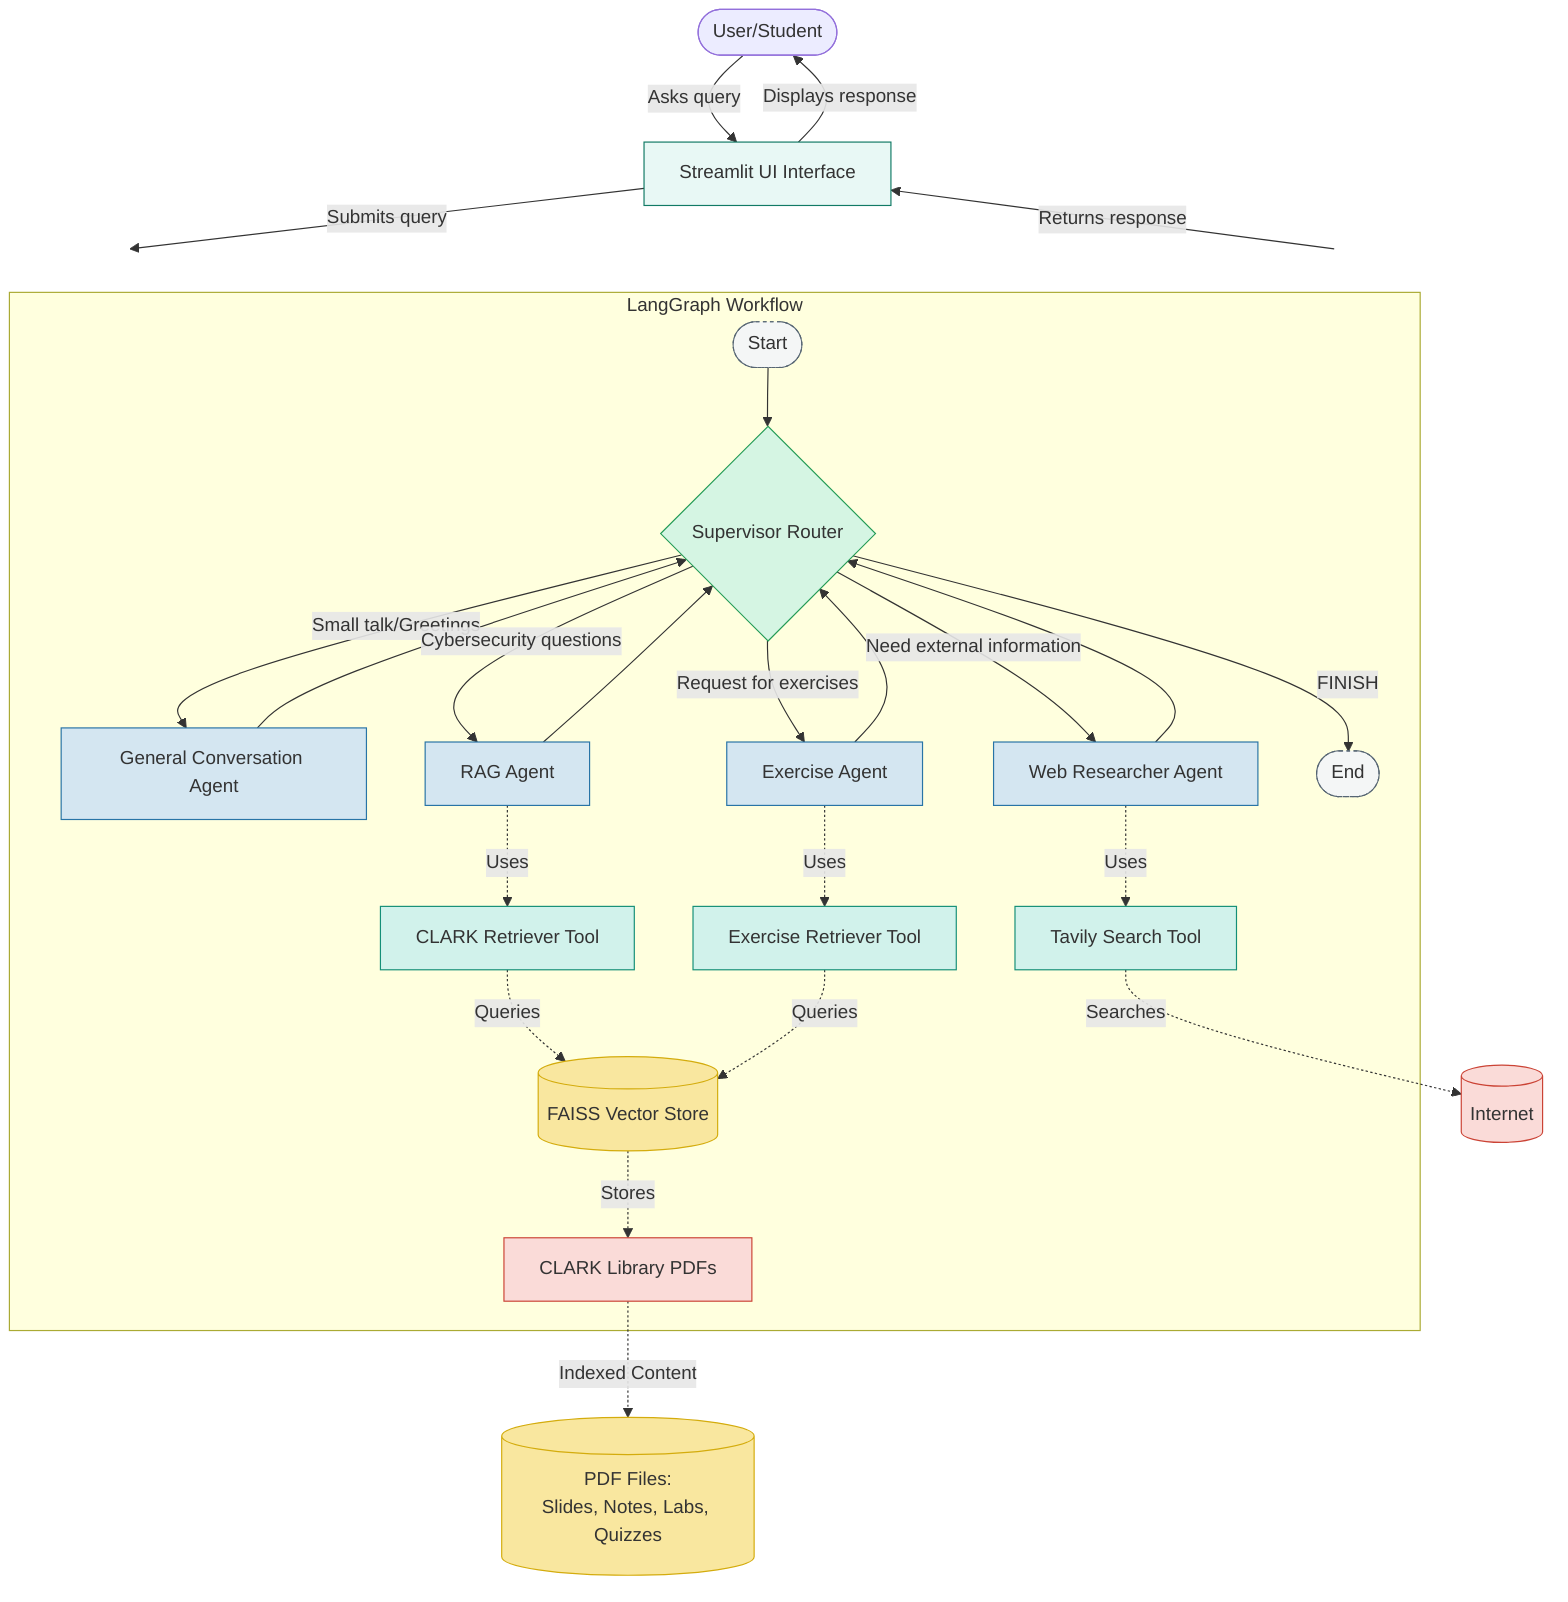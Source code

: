 flowchart TB
    %% Main components with better positioning
    User([User/Student]) --> |"Asks query"| UI[Streamlit UI Interface]
    UI --> |"Submits query"| Graph
    
    %% Graph components
    subgraph Graph["LangGraph Workflow"]
        direction TB
        Start([Start]) --> Supervisor{Supervisor Router}
        
        %% Agents
        Supervisor --> |"Small talk/Greetings"| GA[General Conversation Agent]
        Supervisor --> |"Cybersecurity questions"| RA[RAG Agent]
        Supervisor --> |"Need external information"| WA[Web Researcher Agent]
        Supervisor --> |"Request for exercises"| EA[Exercise Agent]
        
        %% Tools connected to agents
        RA -.-> |"Uses"| RT[CLARK Retriever Tool]
        WA -.-> |"Uses"| WT[Tavily Search Tool]
        EA -.-> |"Uses"| ET[Exercise Retriever Tool]
        
        %% CLARK resources
        RT -.-> |"Queries"| VS[(FAISS Vector Store)]
        ET -.-> |"Queries"| VS
        VS -.-> |"Stores"| CLARK[CLARK Library PDFs]
        
        %% Return paths
        GA --> Supervisor
        RA --> Supervisor
        WA --> Supervisor
        EA --> Supervisor
        
        Supervisor --> |"FINISH"| End([End])
    end
    
    %% External resources
    CLARK -.-> |"Indexed Content"| PDFs[(PDF Files:\nSlides, Notes, Labs, Quizzes)]
    WT -.-> |"Searches"| Web[(Internet)]
    
    %% Response path
    Graph --> |"Returns response"| UI
    UI --> |"Displays response"| User
    
    %% Styling - Professional with colors that work well on white background
    classDef agent fill:#d4e6f1,stroke:#2874a6,stroke-width:1px
    classDef tool fill:#d1f2eb,stroke:#148f77,stroke-width:1px
    classDef storage fill:#f9e79f,stroke:#d4ac0d,stroke-width:1px
    classDef external fill:#fadbd8,stroke:#cb4335,stroke-width:1px
    classDef interface fill:#e8f8f5,stroke:#117a65,stroke-width:1px
    classDef router fill:#d5f5e3,stroke:#239b56,stroke-width:1px
    classDef endpoint fill:#f4f6f6,stroke:#566573,stroke-width:1px,stroke-dasharray: 3 3
    
    class GA,RA,WA,EA agent
    class RT,WT,ET tool
    class VS,PDFs storage
    class Web external
    class UI interface
    class CLARK external
    class Supervisor router
    class Start,End endpoint